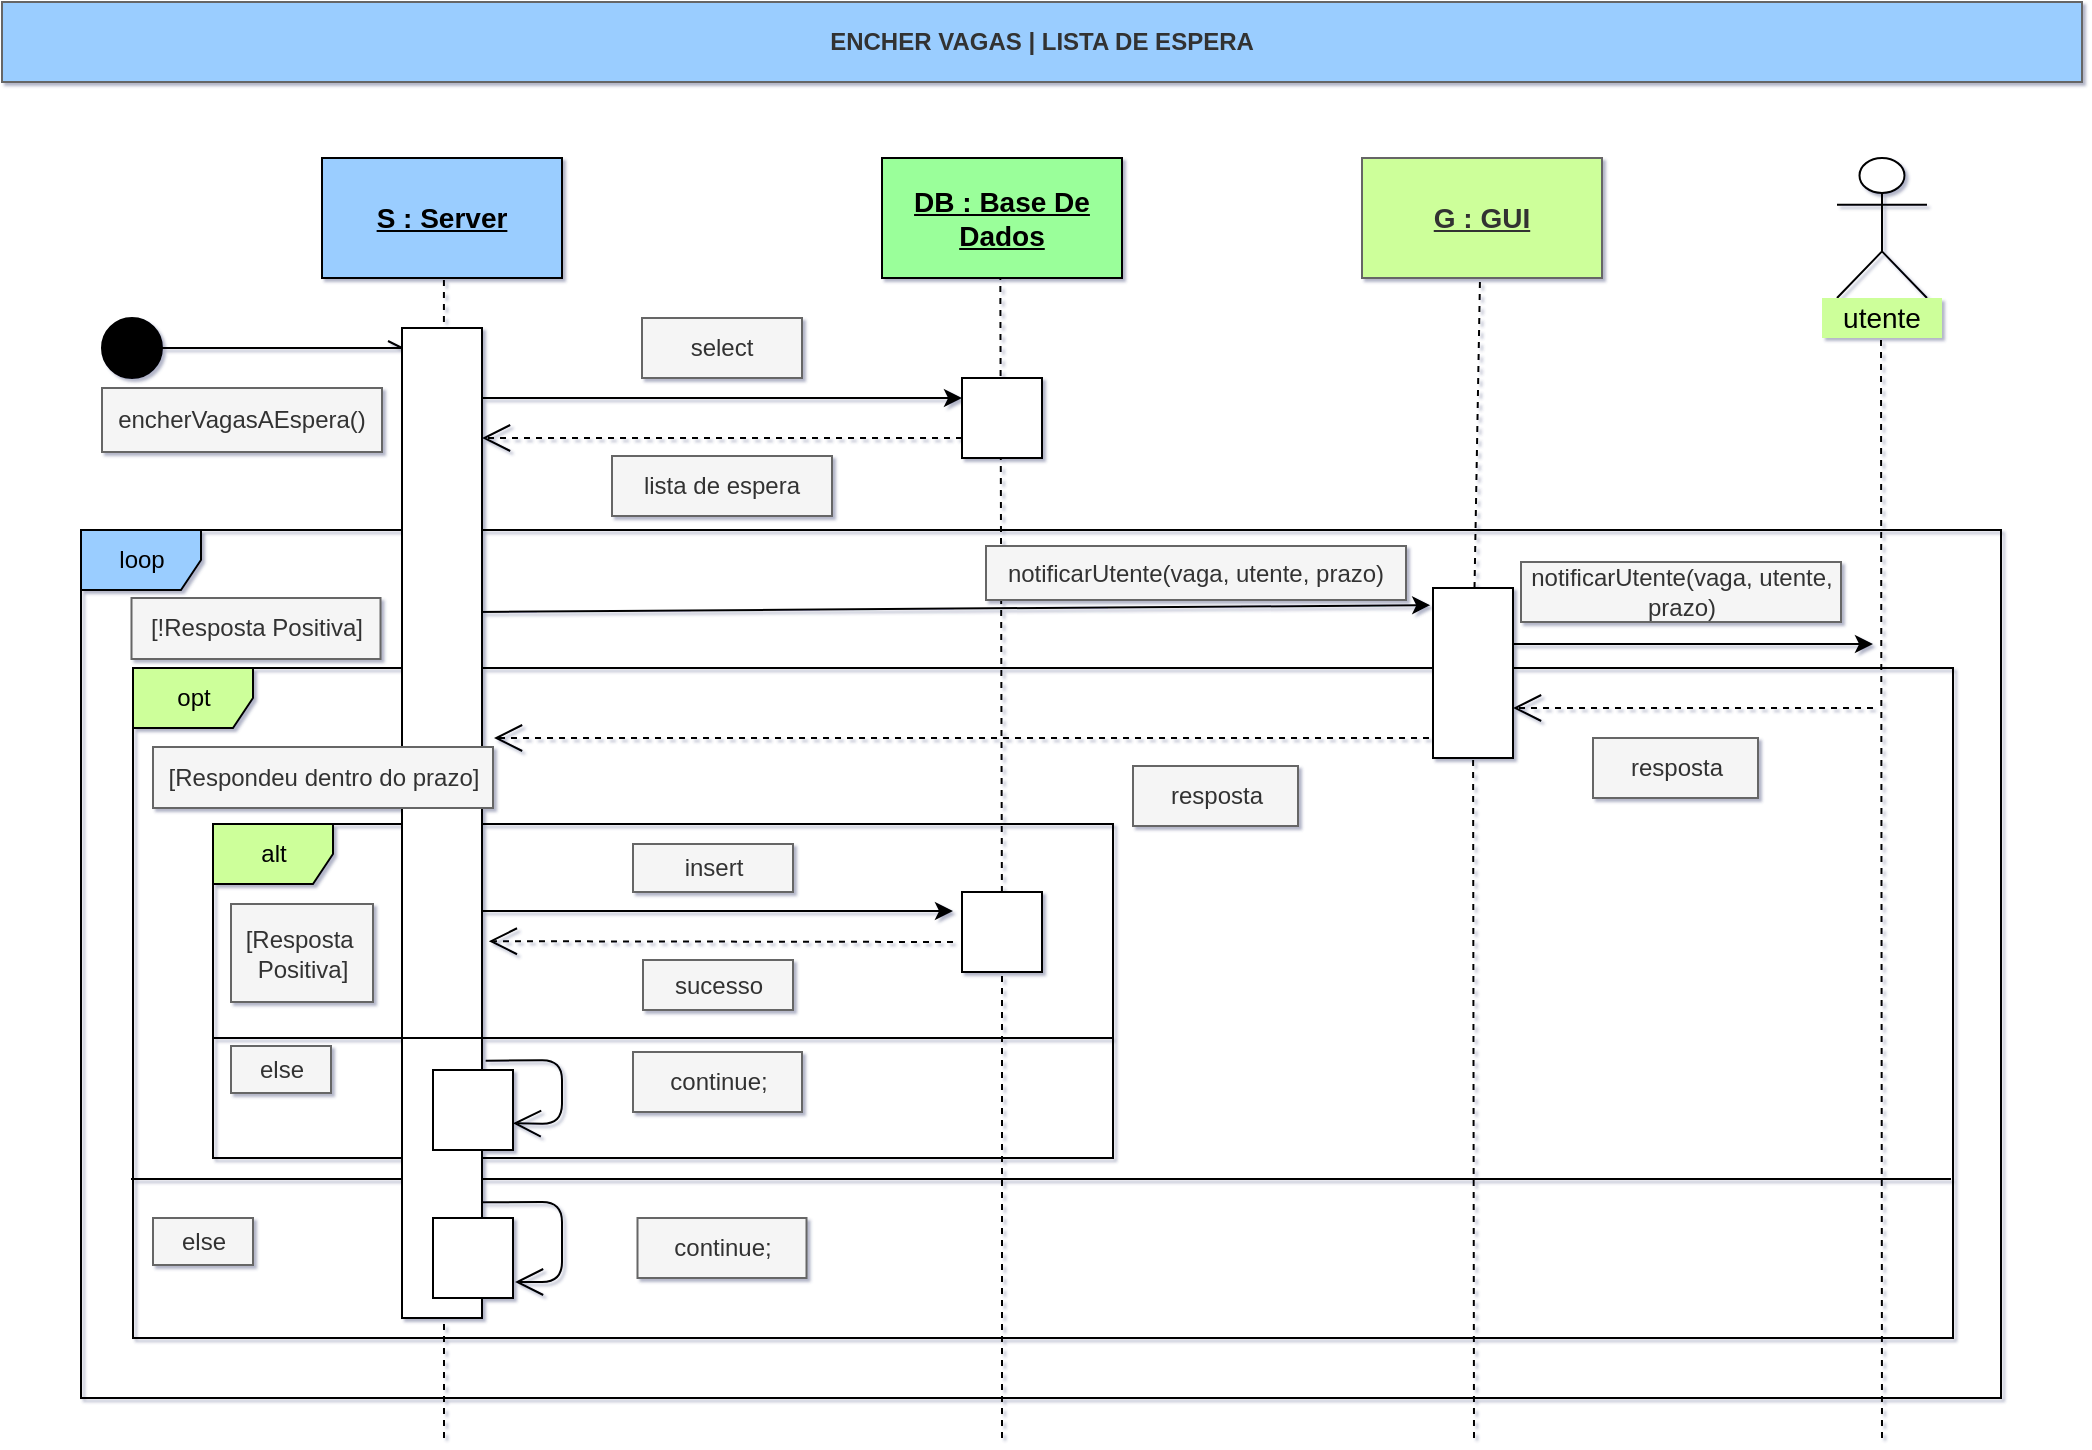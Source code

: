 <mxfile version="14.2.7" type="device"><diagram id="AsH_5SjAXSJHShSrWKoF" name="Page-1"><mxGraphModel dx="2207" dy="491" grid="1" gridSize="10" guides="1" tooltips="1" connect="0" arrows="1" fold="1" page="1" pageScale="1" pageWidth="1169" pageHeight="827" math="0" shadow="1"><root><mxCell id="0"/><mxCell id="1" parent="0"/><mxCell id="LX3TpO-cUOH4xY6RQqOL-1" value="loop" style="shape=umlFrame;whiteSpace=wrap;html=1;strokeColor=#000000;fillColor=#9ACDFF;" parent="1" vertex="1"><mxGeometry x="-0.5" y="306" width="960" height="434" as="geometry"/></mxCell><mxCell id="z1A5F202B353BqD62EE--32" value="opt" style="shape=umlFrame;whiteSpace=wrap;html=1;strokeColor=#000000;fillColor=#CDFF9A;" parent="1" vertex="1"><mxGeometry x="25.5" y="375" width="910" height="335" as="geometry"/></mxCell><mxCell id="z1A5F202B353BqD62EE--41" value="" style="endArrow=open;endFill=1;endSize=12;html=1;exitX=0.99;exitY=0.855;exitDx=0;exitDy=0;exitPerimeter=0;entryX=1.025;entryY=0.85;entryDx=0;entryDy=0;entryPerimeter=0;" parent="1" edge="1"><mxGeometry width="160" relative="1" as="geometry"><mxPoint x="195.1" y="642.175" as="sourcePoint"/><mxPoint x="216.5" y="682" as="targetPoint"/><Array as="points"><mxPoint x="240" y="642"/><mxPoint x="240" y="682"/></Array></mxGeometry></mxCell><mxCell id="z1A5F202B353BqD62EE--34" value="" style="line;strokeWidth=1;fillColor=none;align=left;verticalAlign=middle;spacingTop=-1;spacingLeft=3;spacingRight=3;rotatable=0;labelPosition=right;points=[];portConstraint=eastwest;" parent="1" vertex="1"><mxGeometry x="24.5" y="626.5" width="910" height="8" as="geometry"/></mxCell><mxCell id="z1A5F202B353BqD62EE--47" value="alt" style="shape=umlFrame;whiteSpace=wrap;html=1;strokeColor=#000000;fillColor=#CDFF9A;" parent="1" vertex="1"><mxGeometry x="65.5" y="453" width="450" height="167" as="geometry"/></mxCell><mxCell id="yt4L-jeNNCaIfQfXymkX-6" value="&lt;b&gt;ENCHER VAGAS | LISTA DE ESPERA&lt;/b&gt;" style="text;html=1;align=center;verticalAlign=middle;whiteSpace=wrap;rounded=0;strokeColor=#666666;fontColor=#333333;fillColor=#9ACDFF;" parent="1" vertex="1"><mxGeometry x="-40" y="42" width="1040" height="40" as="geometry"/></mxCell><mxCell id="tvffZK_oMYYl_4dd8lyw-10" value="&lt;font style=&quot;font-size: 14px&quot;&gt;&lt;u&gt;&lt;b&gt;G : GUI&lt;/b&gt;&lt;/u&gt;&lt;/font&gt;" style="rounded=0;whiteSpace=wrap;html=1;strokeColor=#666666;fontColor=#333333;fillColor=#CDFF9A;" parent="1" vertex="1"><mxGeometry x="640" y="120" width="120" height="60" as="geometry"/></mxCell><mxCell id="W52ST7gWvC9Ii1twbOVq-111" value="" style="endArrow=none;dashed=1;html=1;rounded=1;" parent="1" source="z1A5F202B353BqD62EE--25" edge="1"><mxGeometry width="50" height="50" relative="1" as="geometry"><mxPoint x="459" y="680" as="sourcePoint"/><mxPoint x="459.17" y="180" as="targetPoint"/></mxGeometry></mxCell><mxCell id="W52ST7gWvC9Ii1twbOVq-112" value="" style="endArrow=none;dashed=1;html=1;rounded=1;" parent="1" source="z1A5F202B353BqD62EE--27" edge="1"><mxGeometry width="50" height="50" relative="1" as="geometry"><mxPoint x="699" y="680" as="sourcePoint"/><mxPoint x="699" y="180" as="targetPoint"/></mxGeometry></mxCell><mxCell id="krT9wMDKRIHP58INxjv6-1" value="" style="shape=umlActor;verticalLabelPosition=bottom;verticalAlign=top;html=1;outlineConnect=0;" parent="1" vertex="1"><mxGeometry x="877.5" y="120" width="45" height="70" as="geometry"/></mxCell><mxCell id="Ow26kKRDhqm6Q-N4zCQ5-1" value="&lt;font style=&quot;font-size: 14px&quot;&gt;&lt;b&gt;&lt;u&gt;S : Server&lt;/u&gt;&lt;/b&gt;&lt;/font&gt;" style="rounded=0;whiteSpace=wrap;html=1;fillColor=#9ACDFF;" parent="1" vertex="1"><mxGeometry x="120" y="120" width="120" height="60" as="geometry"/></mxCell><mxCell id="Ow26kKRDhqm6Q-N4zCQ5-2" value="&lt;span style=&quot;font-size: 14px&quot;&gt;&lt;b&gt;&lt;u&gt;DB : Base De Dados&lt;/u&gt;&lt;/b&gt;&lt;/span&gt;" style="rounded=0;whiteSpace=wrap;html=1;fillColor=#9AFF9A;" parent="1" vertex="1"><mxGeometry x="400" y="120" width="120" height="60" as="geometry"/></mxCell><mxCell id="tvffZK_oMYYl_4dd8lyw-6" value="&lt;font style=&quot;font-size: 14px&quot;&gt;utente&lt;/font&gt;" style="text;html=1;align=center;verticalAlign=middle;whiteSpace=wrap;rounded=0;fillColor=#CDFF9A;" parent="1" vertex="1"><mxGeometry x="870" y="190" width="60" height="20" as="geometry"/></mxCell><mxCell id="z1A5F202B353BqD62EE--2" value="" style="endArrow=none;dashed=1;html=1;entryX=0.508;entryY=0.987;entryDx=0;entryDy=0;entryPerimeter=0;" parent="1" target="Ow26kKRDhqm6Q-N4zCQ5-1" edge="1"><mxGeometry width="50" height="50" relative="1" as="geometry"><mxPoint x="181" y="760" as="sourcePoint"/><mxPoint x="182.5" y="185" as="targetPoint"/></mxGeometry></mxCell><mxCell id="z1A5F202B353BqD62EE--3" value="" style="ellipse;whiteSpace=wrap;html=1;aspect=fixed;fillColor=#000000;" parent="1" vertex="1"><mxGeometry x="10" y="200" width="30" height="30" as="geometry"/></mxCell><mxCell id="z1A5F202B353BqD62EE--4" value="" style="endArrow=openAsync;html=1;endFill=0;" parent="1" source="z1A5F202B353BqD62EE--3" edge="1"><mxGeometry width="50" height="50" relative="1" as="geometry"><mxPoint x="480" y="275" as="sourcePoint"/><mxPoint x="160" y="215" as="targetPoint"/></mxGeometry></mxCell><mxCell id="z1A5F202B353BqD62EE--6" value="encherVagasAEspera()" style="text;html=1;strokeColor=#666666;align=center;verticalAlign=middle;whiteSpace=wrap;rounded=0;fillColor=#f5f5f5;fontColor=#333333;" parent="1" vertex="1"><mxGeometry x="10" y="235" width="140" height="32" as="geometry"/></mxCell><mxCell id="z1A5F202B353BqD62EE--7" value="" style="endArrow=classic;html=1;" parent="1" edge="1"><mxGeometry width="50" height="50" relative="1" as="geometry"><mxPoint x="200" y="240" as="sourcePoint"/><mxPoint x="440" y="240" as="targetPoint"/></mxGeometry></mxCell><mxCell id="z1A5F202B353BqD62EE--8" value="select" style="text;html=1;strokeColor=#666666;align=center;verticalAlign=middle;whiteSpace=wrap;rounded=0;fillColor=#f5f5f5;fontColor=#333333;" parent="1" vertex="1"><mxGeometry x="280" y="200" width="80" height="30" as="geometry"/></mxCell><mxCell id="z1A5F202B353BqD62EE--9" value="" style="endArrow=open;endFill=1;endSize=12;html=1;dashed=1;" parent="1" edge="1"><mxGeometry width="160" relative="1" as="geometry"><mxPoint x="440" y="260" as="sourcePoint"/><mxPoint x="200" y="260" as="targetPoint"/></mxGeometry></mxCell><mxCell id="z1A5F202B353BqD62EE--10" value="lista de espera" style="text;html=1;strokeColor=#666666;align=center;verticalAlign=middle;whiteSpace=wrap;rounded=0;fillColor=#f5f5f5;fontColor=#333333;" parent="1" vertex="1"><mxGeometry x="265" y="269" width="110" height="30" as="geometry"/></mxCell><mxCell id="z1A5F202B353BqD62EE--11" value="" style="endArrow=classic;html=1;entryX=-0.035;entryY=0.101;entryDx=0;entryDy=0;entryPerimeter=0;" parent="1" target="z1A5F202B353BqD62EE--27" edge="1"><mxGeometry width="50" height="50" relative="1" as="geometry"><mxPoint x="195.5" y="347" as="sourcePoint"/><mxPoint x="715.5" y="347" as="targetPoint"/></mxGeometry></mxCell><mxCell id="z1A5F202B353BqD62EE--12" value="" style="endArrow=none;dashed=1;html=1;rounded=1;" parent="1" edge="1"><mxGeometry width="50" height="50" relative="1" as="geometry"><mxPoint x="900" y="760" as="sourcePoint"/><mxPoint x="899.5" y="210" as="targetPoint"/></mxGeometry></mxCell><mxCell id="z1A5F202B353BqD62EE--13" value="notificarUtente(vaga, utente, prazo)" style="text;html=1;strokeColor=#666666;align=center;verticalAlign=middle;whiteSpace=wrap;rounded=0;fillColor=#f5f5f5;fontColor=#333333;" parent="1" vertex="1"><mxGeometry x="452" y="314" width="210" height="27" as="geometry"/></mxCell><mxCell id="z1A5F202B353BqD62EE--14" value="" style="endArrow=classic;html=1;" parent="1" edge="1"><mxGeometry width="50" height="50" relative="1" as="geometry"><mxPoint x="715.5" y="363" as="sourcePoint"/><mxPoint x="895.5" y="363" as="targetPoint"/></mxGeometry></mxCell><mxCell id="z1A5F202B353BqD62EE--16" value="" style="endArrow=open;endFill=1;endSize=12;html=1;dashed=1;" parent="1" edge="1"><mxGeometry width="160" relative="1" as="geometry"><mxPoint x="895.5" y="395" as="sourcePoint"/><mxPoint x="715.5" y="395" as="targetPoint"/></mxGeometry></mxCell><mxCell id="z1A5F202B353BqD62EE--17" value="resposta" style="text;html=1;strokeColor=#666666;align=center;verticalAlign=middle;whiteSpace=wrap;rounded=0;fillColor=#f5f5f5;fontColor=#333333;" parent="1" vertex="1"><mxGeometry x="755.5" y="410" width="82.5" height="30" as="geometry"/></mxCell><mxCell id="z1A5F202B353BqD62EE--18" value="" style="endArrow=open;endFill=1;endSize=12;html=1;dashed=1;" parent="1" edge="1"><mxGeometry width="160" relative="1" as="geometry"><mxPoint x="715.5" y="410" as="sourcePoint"/><mxPoint x="206" y="410" as="targetPoint"/></mxGeometry></mxCell><mxCell id="z1A5F202B353BqD62EE--19" value="resposta" style="text;html=1;strokeColor=#666666;align=center;verticalAlign=middle;whiteSpace=wrap;rounded=0;fillColor=#f5f5f5;fontColor=#333333;" parent="1" vertex="1"><mxGeometry x="525.5" y="424" width="82.5" height="30" as="geometry"/></mxCell><mxCell id="z1A5F202B353BqD62EE--20" value="" style="endArrow=classic;html=1;" parent="1" edge="1"><mxGeometry width="50" height="50" relative="1" as="geometry"><mxPoint x="195.5" y="496.5" as="sourcePoint"/><mxPoint x="435.5" y="496.5" as="targetPoint"/></mxGeometry></mxCell><mxCell id="z1A5F202B353BqD62EE--21" value="insert" style="text;html=1;strokeColor=#666666;align=center;verticalAlign=middle;whiteSpace=wrap;rounded=0;fillColor=#f5f5f5;fontColor=#333333;" parent="1" vertex="1"><mxGeometry x="275.5" y="463" width="80" height="24" as="geometry"/></mxCell><mxCell id="z1A5F202B353BqD62EE--22" value="" style="endArrow=open;endFill=1;endSize=12;html=1;dashed=1;entryX=1.085;entryY=0.64;entryDx=0;entryDy=0;entryPerimeter=0;" parent="1" edge="1"><mxGeometry width="160" relative="1" as="geometry"><mxPoint x="435.5" y="512" as="sourcePoint"/><mxPoint x="203.4" y="511.6" as="targetPoint"/></mxGeometry></mxCell><mxCell id="z1A5F202B353BqD62EE--23" value="sucesso" style="text;html=1;strokeColor=#666666;align=center;verticalAlign=middle;whiteSpace=wrap;rounded=0;fillColor=#f5f5f5;fontColor=#333333;" parent="1" vertex="1"><mxGeometry x="280.5" y="521" width="75" height="25" as="geometry"/></mxCell><mxCell id="z1A5F202B353BqD62EE--24" value="" style="rounded=0;whiteSpace=wrap;html=1;strokeColor=#000000;fillColor=#FFFFFF;" parent="1" vertex="1"><mxGeometry x="440" y="230" width="40" height="40" as="geometry"/></mxCell><mxCell id="z1A5F202B353BqD62EE--28" value="" style="endArrow=none;dashed=1;html=1;rounded=1;" parent="1" target="z1A5F202B353BqD62EE--27" edge="1"><mxGeometry width="50" height="50" relative="1" as="geometry"><mxPoint x="696" y="760" as="sourcePoint"/><mxPoint x="694.5" y="243" as="targetPoint"/></mxGeometry></mxCell><mxCell id="z1A5F202B353BqD62EE--29" value="" style="rounded=0;whiteSpace=wrap;html=1;strokeColor=#000000;fillColor=#FFFFFF;" parent="1" vertex="1"><mxGeometry x="160" y="205" width="40" height="495" as="geometry"/></mxCell><mxCell id="z1A5F202B353BqD62EE--31" value="notificarUtente(vaga, utente, prazo)" style="text;html=1;strokeColor=#666666;align=center;verticalAlign=middle;whiteSpace=wrap;rounded=0;fillColor=#f5f5f5;fontColor=#333333;" parent="1" vertex="1"><mxGeometry x="719.5" y="322" width="160" height="30" as="geometry"/></mxCell><mxCell id="z1A5F202B353BqD62EE--33" value="[Respondeu dentro do prazo]" style="text;html=1;strokeColor=#666666;align=center;verticalAlign=middle;whiteSpace=wrap;rounded=0;fillColor=#f5f5f5;fontColor=#333333;" parent="1" vertex="1"><mxGeometry x="35.5" y="414.5" width="170" height="30.5" as="geometry"/></mxCell><mxCell id="z1A5F202B353BqD62EE--27" value="" style="rounded=0;whiteSpace=wrap;html=1;strokeColor=#000000;fillColor=#FFFFFF;" parent="1" vertex="1"><mxGeometry x="675.5" y="335" width="40" height="85" as="geometry"/></mxCell><mxCell id="z1A5F202B353BqD62EE--36" value="else" style="text;html=1;strokeColor=#666666;align=center;verticalAlign=middle;whiteSpace=wrap;rounded=0;fillColor=#f5f5f5;fontColor=#333333;" parent="1" vertex="1"><mxGeometry x="35.5" y="650" width="50" height="23.5" as="geometry"/></mxCell><mxCell id="z1A5F202B353BqD62EE--37" value="" style="rounded=0;whiteSpace=wrap;html=1;strokeColor=#000000;fillColor=#FFFFFF;" parent="1" vertex="1"><mxGeometry x="175.5" y="650" width="40" height="40" as="geometry"/></mxCell><mxCell id="z1A5F202B353BqD62EE--46" value="continue;" style="text;html=1;strokeColor=#666666;align=center;verticalAlign=middle;whiteSpace=wrap;rounded=0;fillColor=#f5f5f5;fontColor=#333333;" parent="1" vertex="1"><mxGeometry x="277.75" y="650" width="84.5" height="30" as="geometry"/></mxCell><mxCell id="z1A5F202B353BqD62EE--48" value="[Resposta&amp;nbsp;&lt;br&gt;Positiva]" style="text;html=1;strokeColor=#666666;align=center;verticalAlign=middle;whiteSpace=wrap;rounded=0;fillColor=#f5f5f5;fontColor=#333333;" parent="1" vertex="1"><mxGeometry x="74.5" y="493" width="71" height="49" as="geometry"/></mxCell><mxCell id="z1A5F202B353BqD62EE--25" value="" style="rounded=0;whiteSpace=wrap;html=1;strokeColor=#000000;fillColor=#FFFFFF;" parent="1" vertex="1"><mxGeometry x="440" y="487" width="40" height="40" as="geometry"/></mxCell><mxCell id="z1A5F202B353BqD62EE--49" value="" style="endArrow=none;dashed=1;html=1;rounded=1;" parent="1" target="z1A5F202B353BqD62EE--25" edge="1"><mxGeometry width="50" height="50" relative="1" as="geometry"><mxPoint x="460" y="760" as="sourcePoint"/><mxPoint x="454.67" y="243" as="targetPoint"/></mxGeometry></mxCell><mxCell id="z1A5F202B353BqD62EE--53" value="" style="line;strokeWidth=1;fillColor=none;align=left;verticalAlign=middle;spacingTop=-1;spacingLeft=3;spacingRight=3;rotatable=0;labelPosition=right;points=[];portConstraint=eastwest;" parent="1" vertex="1"><mxGeometry x="65.5" y="556" width="450" height="8" as="geometry"/></mxCell><mxCell id="z1A5F202B353BqD62EE--57" value="else" style="text;html=1;strokeColor=#666666;align=center;verticalAlign=middle;whiteSpace=wrap;rounded=0;fillColor=#f5f5f5;fontColor=#333333;" parent="1" vertex="1"><mxGeometry x="74.5" y="564" width="50" height="23.5" as="geometry"/></mxCell><mxCell id="LX3TpO-cUOH4xY6RQqOL-3" value="[!Resposta Positiva]" style="text;html=1;strokeColor=#666666;align=center;verticalAlign=middle;whiteSpace=wrap;rounded=0;fillColor=#f5f5f5;fontColor=#333333;" parent="1" vertex="1"><mxGeometry x="24.75" y="340" width="124.5" height="30.5" as="geometry"/></mxCell><mxCell id="LX3TpO-cUOH4xY6RQqOL-10" value="" style="rounded=0;whiteSpace=wrap;html=1;strokeColor=#000000;fillColor=#FFFFFF;" parent="1" vertex="1"><mxGeometry x="175.5" y="576" width="40" height="40" as="geometry"/></mxCell><mxCell id="LX3TpO-cUOH4xY6RQqOL-12" value="" style="endArrow=open;endFill=1;endSize=12;html=1;exitX=1.045;exitY=0.756;exitDx=0;exitDy=0;exitPerimeter=0;entryX=0.998;entryY=0.665;entryDx=0;entryDy=0;entryPerimeter=0;" parent="1" target="LX3TpO-cUOH4xY6RQqOL-10" edge="1"><mxGeometry width="160" relative="1" as="geometry"><mxPoint x="201.8" y="571.34" as="sourcePoint"/><mxPoint x="550" y="547" as="targetPoint"/><Array as="points"><mxPoint x="240" y="571"/><mxPoint x="240" y="603"/></Array></mxGeometry></mxCell><mxCell id="LX3TpO-cUOH4xY6RQqOL-13" value="continue;" style="text;html=1;strokeColor=#666666;align=center;verticalAlign=middle;whiteSpace=wrap;rounded=0;fillColor=#f5f5f5;fontColor=#333333;" parent="1" vertex="1"><mxGeometry x="275.5" y="567" width="84.5" height="30" as="geometry"/></mxCell></root></mxGraphModel></diagram></mxfile>